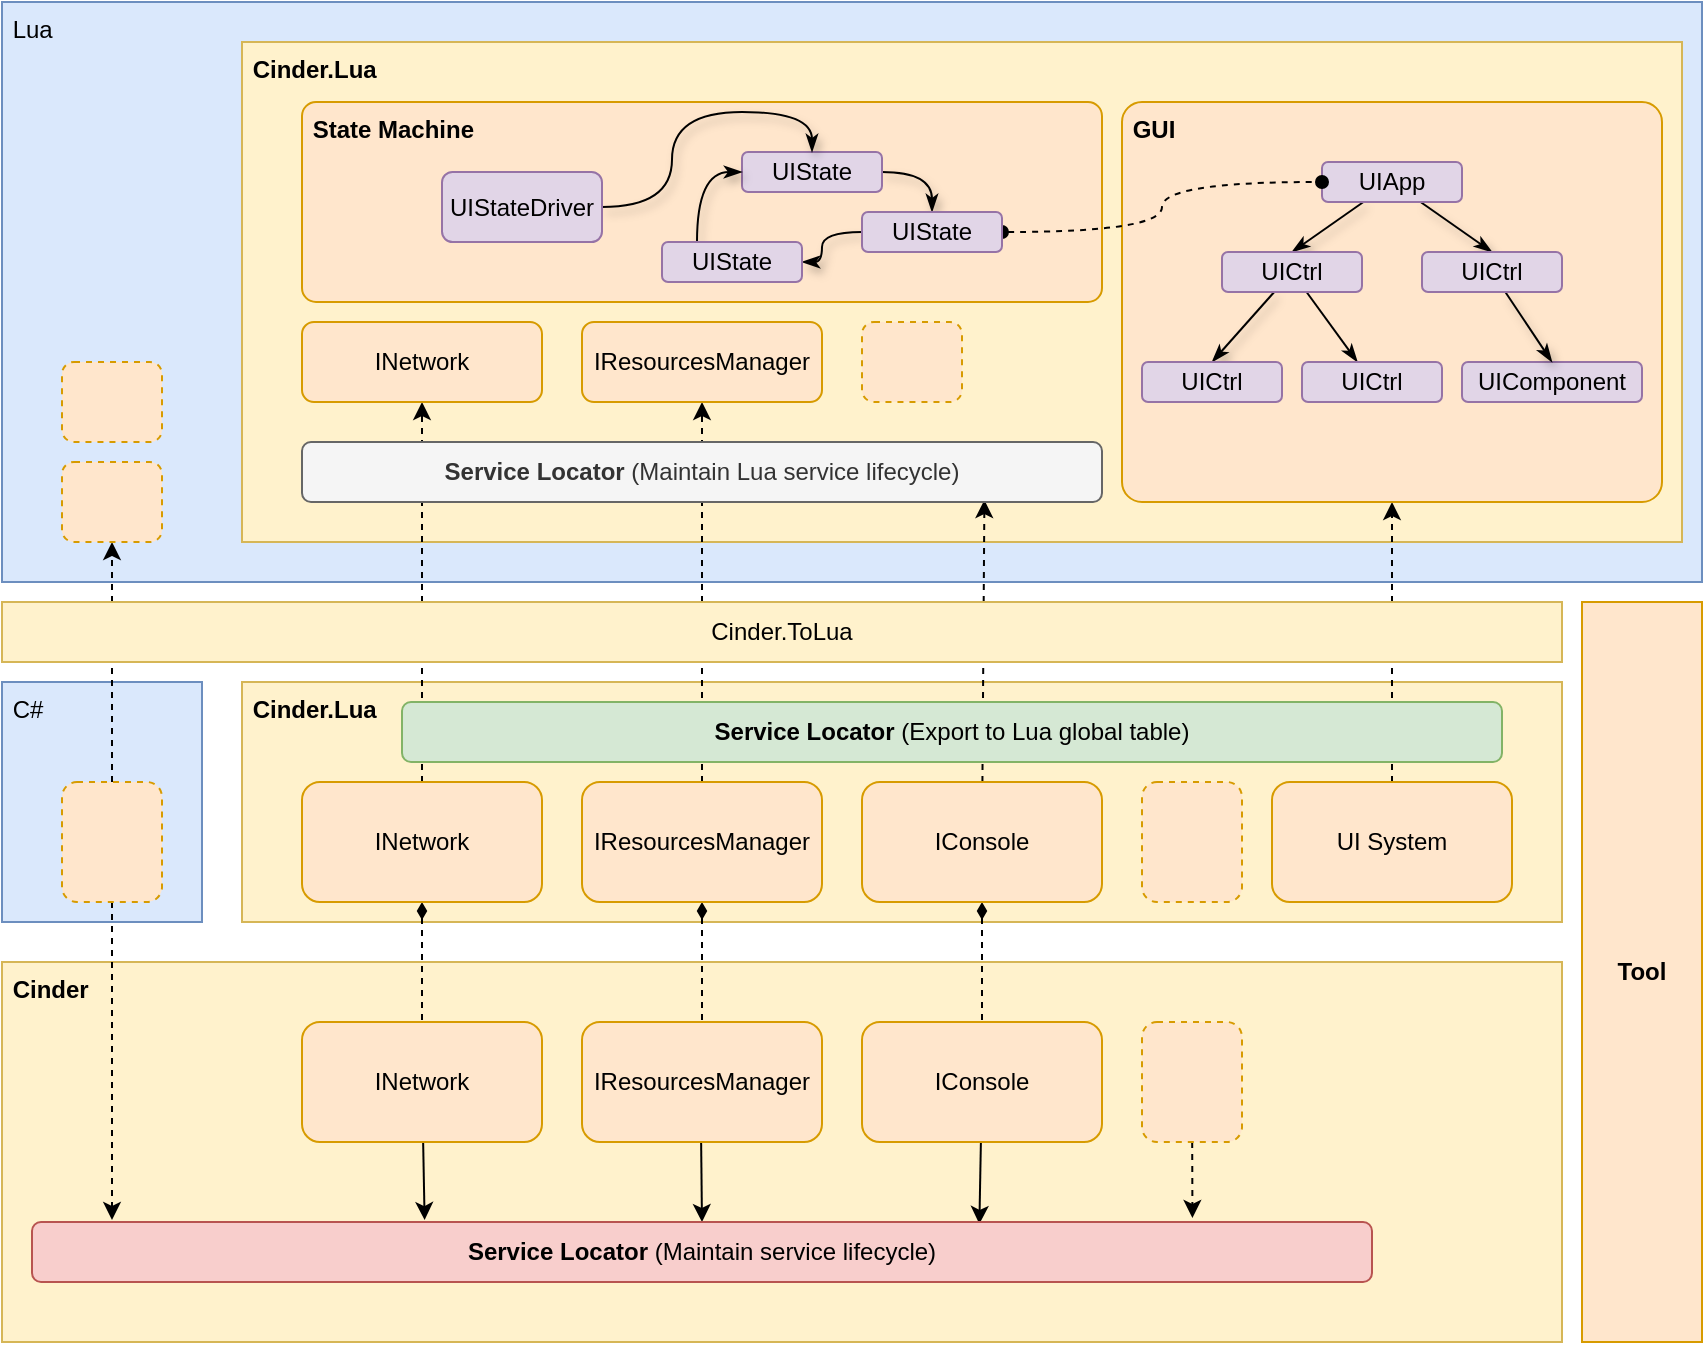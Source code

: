 <mxfile version="13.0.3" type="device"><diagram id="6hGFLwfOUW9BJ-s0fimq" name="Page-1"><mxGraphModel dx="1913" dy="1975" grid="1" gridSize="10" guides="0" tooltips="1" connect="1" arrows="1" fold="1" page="1" pageScale="1" pageWidth="827" pageHeight="1169" math="0" shadow="0"><root><mxCell id="0"/><mxCell id="1" parent="0"/><mxCell id="24" value="&amp;nbsp;C#" style="rounded=0;whiteSpace=wrap;html=1;align=left;fillColor=#dae8fc;strokeColor=#6c8ebf;fontColor=#000000;verticalAlign=top;" parent="1" vertex="1"><mxGeometry x="-40" y="240" width="100" height="120" as="geometry"/></mxCell><mxCell id="25" value="&amp;nbsp;Lua" style="rounded=0;whiteSpace=wrap;html=1;align=left;fillColor=#dae8fc;strokeColor=#6c8ebf;fontColor=#000000;verticalAlign=top;" parent="1" vertex="1"><mxGeometry x="-40" y="-100" width="850" height="290" as="geometry"/></mxCell><mxCell id="68" value="&amp;nbsp;Cinder.Lua" style="rounded=0;whiteSpace=wrap;html=1;align=left;verticalAlign=top;fillColor=#fff2cc;strokeColor=#d6b656;fontColor=#000000;fontStyle=1" parent="1" vertex="1"><mxGeometry x="80" y="-80" width="720" height="250" as="geometry"/></mxCell><mxCell id="3" value="&amp;nbsp;Cinder" style="rounded=0;whiteSpace=wrap;html=1;align=left;verticalAlign=top;fillColor=#fff2cc;strokeColor=#d6b656;fontColor=#000000;fontStyle=1" parent="1" vertex="1"><mxGeometry x="-40" y="380" width="780" height="190" as="geometry"/></mxCell><mxCell id="15" style="rounded=0;orthogonalLoop=1;jettySize=auto;html=1;strokeColor=#000000;entryX=0.293;entryY=-0.033;entryDx=0;entryDy=0;entryPerimeter=0;" parent="1" source="4" target="14" edge="1"><mxGeometry relative="1" as="geometry"><mxPoint x="165" y="512" as="targetPoint"/></mxGeometry></mxCell><mxCell id="4" value="INetwork" style="rounded=1;whiteSpace=wrap;html=1;align=center;fillColor=#ffe6cc;strokeColor=#d79b00;fontColor=#000000;" parent="1" vertex="1"><mxGeometry x="110" y="410" width="120" height="60" as="geometry"/></mxCell><mxCell id="18" style="rounded=0;orthogonalLoop=1;jettySize=auto;html=1;entryX=0.5;entryY=0;entryDx=0;entryDy=0;strokeColor=#000000;" parent="1" target="14" edge="1"><mxGeometry relative="1" as="geometry"><mxPoint x="309.565" y="470" as="sourcePoint"/><mxPoint x="308.97" y="510.99" as="targetPoint"/></mxGeometry></mxCell><mxCell id="5" value="IResourcesManager" style="rounded=1;whiteSpace=wrap;html=1;align=center;fillColor=#ffe6cc;strokeColor=#d79b00;fontColor=#000000;" parent="1" vertex="1"><mxGeometry x="250" y="410" width="120" height="60" as="geometry"/></mxCell><mxCell id="19" style="rounded=0;orthogonalLoop=1;jettySize=auto;html=1;strokeColor=#000000;entryX=0.707;entryY=0.033;entryDx=0;entryDy=0;entryPerimeter=0;" parent="1" source="6" target="14" edge="1"><mxGeometry relative="1" as="geometry"><mxPoint x="455" y="508" as="targetPoint"/></mxGeometry></mxCell><mxCell id="6" value="IConsole" style="rounded=1;whiteSpace=wrap;html=1;align=center;fillColor=#ffe6cc;strokeColor=#d79b00;fontColor=#000000;" parent="1" vertex="1"><mxGeometry x="390" y="410" width="120" height="60" as="geometry"/></mxCell><mxCell id="20" style="rounded=0;orthogonalLoop=1;jettySize=auto;html=1;dashed=1;strokeColor=#000000;entryX=0.866;entryY=-0.067;entryDx=0;entryDy=0;entryPerimeter=0;" parent="1" source="7" target="14" edge="1"><mxGeometry relative="1" as="geometry"/></mxCell><mxCell id="7" value="" style="rounded=1;whiteSpace=wrap;html=1;align=center;dashed=1;fillColor=#ffe6cc;strokeColor=#d79b00;fontColor=#000000;" parent="1" vertex="1"><mxGeometry x="530" y="410" width="50" height="60" as="geometry"/></mxCell><mxCell id="9" value="&amp;nbsp;Cinder.Lua" style="rounded=0;whiteSpace=wrap;html=1;align=left;verticalAlign=top;fillColor=#fff2cc;strokeColor=#d6b656;fontColor=#000000;fontStyle=1" parent="1" vertex="1"><mxGeometry x="80" y="240" width="660" height="120" as="geometry"/></mxCell><mxCell id="21" style="edgeStyle=orthogonalEdgeStyle;rounded=0;orthogonalLoop=1;jettySize=auto;html=1;entryX=0.5;entryY=0;entryDx=0;entryDy=0;dashed=1;strokeColor=#000000;startArrow=diamondThin;startFill=1;endArrow=none;endFill=0;" parent="1" source="10" target="4" edge="1"><mxGeometry relative="1" as="geometry"/></mxCell><mxCell id="28" style="rounded=0;orthogonalLoop=1;jettySize=auto;html=1;entryX=0.5;entryY=1;entryDx=0;entryDy=0;dashed=1;strokeColor=#000000;labelBorderColor=#FFFFFF;" parent="1" source="10" target="37" edge="1"><mxGeometry relative="1" as="geometry"/></mxCell><mxCell id="10" value="INetwork" style="rounded=1;whiteSpace=wrap;html=1;align=center;fillColor=#ffe6cc;strokeColor=#d79b00;fontColor=#000000;" parent="1" vertex="1"><mxGeometry x="110" y="290" width="120" height="60" as="geometry"/></mxCell><mxCell id="22" style="edgeStyle=orthogonalEdgeStyle;rounded=0;orthogonalLoop=1;jettySize=auto;html=1;dashed=1;strokeColor=#000000;endArrow=none;endFill=0;startArrow=diamondThin;startFill=1;" parent="1" source="11" target="5" edge="1"><mxGeometry relative="1" as="geometry"/></mxCell><mxCell id="34" style="edgeStyle=none;rounded=0;orthogonalLoop=1;jettySize=auto;html=1;entryX=0.5;entryY=1;entryDx=0;entryDy=0;dashed=1;strokeColor=#000000;" parent="1" source="11" target="38" edge="1"><mxGeometry relative="1" as="geometry"/></mxCell><mxCell id="11" value="IResourcesManager" style="rounded=1;whiteSpace=wrap;html=1;align=center;fillColor=#ffe6cc;strokeColor=#d79b00;fontColor=#000000;labelBackgroundColor=none;" parent="1" vertex="1"><mxGeometry x="250" y="290" width="120" height="60" as="geometry"/></mxCell><mxCell id="23" style="edgeStyle=orthogonalEdgeStyle;rounded=0;orthogonalLoop=1;jettySize=auto;html=1;entryX=0.5;entryY=0;entryDx=0;entryDy=0;dashed=1;strokeColor=#000000;endArrow=none;endFill=0;startArrow=diamondThin;startFill=1;" parent="1" source="12" target="6" edge="1"><mxGeometry relative="1" as="geometry"/></mxCell><mxCell id="32" style="edgeStyle=none;rounded=0;orthogonalLoop=1;jettySize=auto;html=1;entryX=0.853;entryY=0.967;entryDx=0;entryDy=0;dashed=1;strokeColor=#000000;entryPerimeter=0;" parent="1" source="12" target="50" edge="1"><mxGeometry relative="1" as="geometry"><mxPoint x="450" y="160" as="targetPoint"/></mxGeometry></mxCell><mxCell id="12" value="IConsole" style="rounded=1;whiteSpace=wrap;html=1;align=center;fillColor=#ffe6cc;strokeColor=#d79b00;fontColor=#000000;" parent="1" vertex="1"><mxGeometry x="390" y="290" width="120" height="60" as="geometry"/></mxCell><mxCell id="33" style="edgeStyle=none;rounded=0;orthogonalLoop=1;jettySize=auto;html=1;entryX=0.5;entryY=1;entryDx=0;entryDy=0;dashed=1;strokeColor=#000000;" parent="1" source="13" target="36" edge="1"><mxGeometry relative="1" as="geometry"/></mxCell><mxCell id="13" value="UI System" style="rounded=1;whiteSpace=wrap;html=1;align=center;fillColor=#ffe6cc;strokeColor=#d79b00;fontColor=#000000;" parent="1" vertex="1"><mxGeometry x="595" y="290" width="120" height="60" as="geometry"/></mxCell><mxCell id="14" value="Service Locator&amp;nbsp;&lt;span style=&quot;font-weight: normal&quot;&gt;(Maintain service lifecycle)&lt;/span&gt;" style="rounded=1;whiteSpace=wrap;html=1;align=center;fillColor=#f8cecc;strokeColor=#b85450;fontColor=#000000;fontStyle=1" parent="1" vertex="1"><mxGeometry x="-25" y="510" width="670" height="30" as="geometry"/></mxCell><mxCell id="27" style="rounded=0;orthogonalLoop=1;jettySize=auto;html=1;exitX=0.5;exitY=1;exitDx=0;exitDy=0;strokeColor=#000000;dashed=1;" parent="1" source="49" edge="1"><mxGeometry relative="1" as="geometry"><mxPoint x="15" y="509" as="targetPoint"/></mxGeometry></mxCell><mxCell id="7AV0UMH8qS-bA4AN7hqb-70" style="rounded=0;orthogonalLoop=1;jettySize=auto;html=1;entryX=0.5;entryY=1;entryDx=0;entryDy=0;dashed=1;exitX=0.5;exitY=0;exitDx=0;exitDy=0;" edge="1" parent="1" source="49" target="69"><mxGeometry relative="1" as="geometry"/></mxCell><mxCell id="26" value="" style="rounded=1;whiteSpace=wrap;html=1;align=center;dashed=1;fillColor=#ffe6cc;strokeColor=#d79b00;fontColor=#000000;" parent="1" vertex="1"><mxGeometry x="530" y="290" width="50" height="60" as="geometry"/></mxCell><mxCell id="35" value="Service Locator &lt;span style=&quot;font-weight: normal&quot;&gt;(Export to Lua global table)&lt;/span&gt;" style="rounded=1;whiteSpace=wrap;html=1;align=center;fillColor=#d5e8d4;strokeColor=#82b366;fontColor=#000000;fontStyle=1" parent="1" vertex="1"><mxGeometry x="160" y="250" width="550" height="30" as="geometry"/></mxCell><mxCell id="36" value="&amp;nbsp;GUI" style="rounded=1;whiteSpace=wrap;html=1;align=left;fillColor=#ffe6cc;strokeColor=#d79b00;fontColor=#000000;verticalAlign=top;arcSize=5;fontStyle=1" parent="1" vertex="1"><mxGeometry x="520" y="-50" width="270" height="200" as="geometry"/></mxCell><mxCell id="37" value="INetwork" style="rounded=1;whiteSpace=wrap;html=1;align=center;fillColor=#ffe6cc;strokeColor=#d79b00;fontColor=#000000;" parent="1" vertex="1"><mxGeometry x="110" y="60" width="120" height="40" as="geometry"/></mxCell><mxCell id="38" value="IResourcesManager" style="rounded=1;whiteSpace=wrap;html=1;align=center;fillColor=#ffe6cc;strokeColor=#d79b00;fontColor=#000000;" parent="1" vertex="1"><mxGeometry x="250" y="60" width="120" height="40" as="geometry"/></mxCell><mxCell id="62" style="rounded=0;orthogonalLoop=1;jettySize=auto;html=1;entryX=0.5;entryY=0;entryDx=0;entryDy=0;shadow=1;startArrow=none;startFill=0;endArrow=classicThin;endFill=1;strokeColor=#000000;fontColor=#000000;" parent="1" source="40" target="41" edge="1"><mxGeometry relative="1" as="geometry"/></mxCell><mxCell id="63" style="edgeStyle=none;rounded=0;orthogonalLoop=1;jettySize=auto;html=1;shadow=1;startArrow=none;startFill=0;endArrow=classicThin;endFill=1;strokeColor=#000000;fontColor=#000000;entryX=0.5;entryY=0;entryDx=0;entryDy=0;" parent="1" source="40" target="61" edge="1"><mxGeometry relative="1" as="geometry"/></mxCell><mxCell id="40" value="UIApp" style="rounded=1;whiteSpace=wrap;html=1;labelBackgroundColor=none;align=center;fillColor=#e1d5e7;strokeColor=#9673a6;fontColor=#000000;" parent="1" vertex="1"><mxGeometry x="620" y="-20" width="70" height="20" as="geometry"/></mxCell><mxCell id="66" style="edgeStyle=none;rounded=0;orthogonalLoop=1;jettySize=auto;html=1;entryX=0.5;entryY=0;entryDx=0;entryDy=0;shadow=1;startArrow=none;startFill=0;endArrow=classicThin;endFill=1;strokeColor=#000000;fontColor=#000000;" parent="1" source="41" target="65" edge="1"><mxGeometry relative="1" as="geometry"/></mxCell><mxCell id="7AV0UMH8qS-bA4AN7hqb-73" style="rounded=0;orthogonalLoop=1;jettySize=auto;html=1;startArrow=none;startFill=0;endArrow=classicThin;endFill=1;" edge="1" parent="1" source="41" target="7AV0UMH8qS-bA4AN7hqb-72"><mxGeometry relative="1" as="geometry"/></mxCell><mxCell id="41" value="UICtrl" style="rounded=1;whiteSpace=wrap;html=1;labelBackgroundColor=none;align=center;fillColor=#e1d5e7;strokeColor=#9673a6;fontColor=#000000;" parent="1" vertex="1"><mxGeometry x="570" y="25" width="70" height="20" as="geometry"/></mxCell><mxCell id="42" value="UIComponent" style="rounded=1;whiteSpace=wrap;html=1;labelBackgroundColor=none;align=center;fillColor=#e1d5e7;strokeColor=#9673a6;fontColor=#000000;" parent="1" vertex="1"><mxGeometry x="690" y="80" width="90" height="20" as="geometry"/></mxCell><mxCell id="43" value="&amp;nbsp;State Machine" style="rounded=1;whiteSpace=wrap;html=1;align=left;fillColor=#ffe6cc;strokeColor=#d79b00;fontColor=#000000;verticalAlign=top;arcSize=7;fontStyle=1" parent="1" vertex="1"><mxGeometry x="110" y="-50" width="400" height="100" as="geometry"/></mxCell><mxCell id="56" style="edgeStyle=orthogonalEdgeStyle;rounded=0;orthogonalLoop=1;jettySize=auto;html=1;entryX=0.5;entryY=0;entryDx=0;entryDy=0;shadow=1;startArrow=none;startFill=0;endArrow=classicThin;endFill=1;strokeColor=#000000;fontColor=#000000;curved=1;exitX=1;exitY=0.5;exitDx=0;exitDy=0;" parent="1" source="44" target="51" edge="1"><mxGeometry relative="1" as="geometry"/></mxCell><mxCell id="44" value="UIState" style="rounded=1;whiteSpace=wrap;html=1;labelBackgroundColor=none;align=center;fillColor=#e1d5e7;strokeColor=#9673a6;fontColor=#000000;" parent="1" vertex="1"><mxGeometry x="330" y="-25" width="70" height="20" as="geometry"/></mxCell><mxCell id="59" style="edgeStyle=orthogonalEdgeStyle;curved=1;rounded=0;orthogonalLoop=1;jettySize=auto;html=1;entryX=0.5;entryY=0;entryDx=0;entryDy=0;shadow=1;startArrow=none;startFill=0;endArrow=classicThin;endFill=1;strokeColor=#000000;fontColor=#000000;exitX=1;exitY=0.5;exitDx=0;exitDy=0;" parent="1" source="45" target="44" edge="1"><mxGeometry relative="1" as="geometry"/></mxCell><mxCell id="45" value="UIStateDriver" style="rounded=1;whiteSpace=wrap;html=1;labelBackgroundColor=none;align=center;fillColor=#e1d5e7;strokeColor=#9673a6;fontColor=#000000;" parent="1" vertex="1"><mxGeometry x="180" y="-15" width="80" height="35" as="geometry"/></mxCell><mxCell id="48" value="" style="rounded=1;whiteSpace=wrap;html=1;align=center;dashed=1;fillColor=#ffe6cc;strokeColor=#d79b00;fontColor=#000000;" parent="1" vertex="1"><mxGeometry x="390" y="60" width="50" height="40" as="geometry"/></mxCell><mxCell id="49" value="" style="rounded=1;whiteSpace=wrap;html=1;align=center;dashed=1;fillColor=#ffe6cc;strokeColor=#d79b00;fontColor=#000000;" parent="1" vertex="1"><mxGeometry x="-10" y="290" width="50" height="60" as="geometry"/></mxCell><mxCell id="50" value="Service Locator &lt;span style=&quot;font-weight: normal&quot;&gt;(Maintain Lua service lifecycle)&lt;/span&gt;" style="rounded=1;whiteSpace=wrap;html=1;align=center;fillColor=#f5f5f5;strokeColor=#666666;fontColor=#333333;labelBackgroundColor=none;labelBorderColor=none;fontStyle=1" parent="1" vertex="1"><mxGeometry x="110" y="120" width="400" height="30" as="geometry"/></mxCell><mxCell id="57" style="edgeStyle=orthogonalEdgeStyle;curved=1;rounded=0;orthogonalLoop=1;jettySize=auto;html=1;entryX=1;entryY=0.5;entryDx=0;entryDy=0;shadow=1;startArrow=none;startFill=0;endArrow=classicThin;endFill=1;strokeColor=#000000;fontColor=#000000;exitX=0;exitY=0.5;exitDx=0;exitDy=0;" parent="1" source="51" target="52" edge="1"><mxGeometry relative="1" as="geometry"><Array as="points"><mxPoint x="370" y="15"/><mxPoint x="370" y="30"/></Array></mxGeometry></mxCell><mxCell id="7AV0UMH8qS-bA4AN7hqb-71" style="edgeStyle=orthogonalEdgeStyle;rounded=0;orthogonalLoop=1;jettySize=auto;html=1;entryX=0;entryY=0.5;entryDx=0;entryDy=0;dashed=1;curved=1;endArrow=oval;endFill=1;startArrow=oval;startFill=1;" edge="1" parent="1" source="51" target="40"><mxGeometry relative="1" as="geometry"/></mxCell><mxCell id="51" value="UIState" style="rounded=1;whiteSpace=wrap;html=1;labelBackgroundColor=none;align=center;fillColor=#e1d5e7;strokeColor=#9673a6;fontColor=#000000;" parent="1" vertex="1"><mxGeometry x="390" y="5" width="70" height="20" as="geometry"/></mxCell><mxCell id="58" style="edgeStyle=orthogonalEdgeStyle;curved=1;rounded=0;orthogonalLoop=1;jettySize=auto;html=1;entryX=0;entryY=0.5;entryDx=0;entryDy=0;shadow=1;startArrow=none;startFill=0;endArrow=classicThin;endFill=1;strokeColor=#000000;fontColor=#000000;exitX=0.25;exitY=0;exitDx=0;exitDy=0;" parent="1" source="52" target="44" edge="1"><mxGeometry relative="1" as="geometry"/></mxCell><mxCell id="52" value="UIState" style="rounded=1;whiteSpace=wrap;html=1;labelBackgroundColor=none;align=center;fillColor=#e1d5e7;strokeColor=#9673a6;fontColor=#000000;" parent="1" vertex="1"><mxGeometry x="290" y="20" width="70" height="20" as="geometry"/></mxCell><mxCell id="55" style="edgeStyle=none;rounded=0;orthogonalLoop=1;jettySize=auto;html=1;exitX=0.25;exitY=0;exitDx=0;exitDy=0;shadow=1;startArrow=diamondThin;startFill=1;endArrow=none;endFill=0;strokeColor=#000000;fontColor=#000000;" parent="1" source="52" target="52" edge="1"><mxGeometry relative="1" as="geometry"/></mxCell><mxCell id="64" style="edgeStyle=none;rounded=0;orthogonalLoop=1;jettySize=auto;html=1;entryX=0.5;entryY=0;entryDx=0;entryDy=0;shadow=1;startArrow=none;startFill=0;endArrow=classicThin;endFill=1;strokeColor=#000000;fontColor=#000000;" parent="1" source="61" target="42" edge="1"><mxGeometry relative="1" as="geometry"/></mxCell><mxCell id="61" value="UICtrl" style="rounded=1;whiteSpace=wrap;html=1;labelBackgroundColor=none;align=center;fillColor=#e1d5e7;strokeColor=#9673a6;fontColor=#000000;" parent="1" vertex="1"><mxGeometry x="670" y="25" width="70" height="20" as="geometry"/></mxCell><mxCell id="65" value="UICtrl" style="rounded=1;whiteSpace=wrap;html=1;labelBackgroundColor=none;align=center;fillColor=#e1d5e7;strokeColor=#9673a6;fontColor=#000000;" parent="1" vertex="1"><mxGeometry x="530" y="80" width="70" height="20" as="geometry"/></mxCell><mxCell id="8" value="Cinder.ToLua" style="rounded=0;whiteSpace=wrap;html=1;align=center;fillColor=#fff2cc;strokeColor=#d6b656;fontColor=#000000;" parent="1" vertex="1"><mxGeometry x="-40" y="200" width="780" height="30" as="geometry"/></mxCell><mxCell id="67" value="Tool" style="rounded=0;whiteSpace=wrap;html=1;labelBackgroundColor=none;align=center;fillColor=#ffe6cc;strokeColor=#d79b00;horizontal=1;fontColor=#000000;fontStyle=1" parent="1" vertex="1"><mxGeometry x="750" y="200" width="60" height="370" as="geometry"/></mxCell><mxCell id="69" value="" style="rounded=1;whiteSpace=wrap;html=1;align=center;dashed=1;fillColor=#ffe6cc;strokeColor=#d79b00;fontColor=#000000;" parent="1" vertex="1"><mxGeometry x="-10" y="130" width="50" height="40" as="geometry"/></mxCell><mxCell id="70" value="" style="rounded=1;whiteSpace=wrap;html=1;align=center;dashed=1;fillColor=#ffe6cc;strokeColor=#d79b00;fontColor=#000000;" parent="1" vertex="1"><mxGeometry x="-10" y="80" width="50" height="40" as="geometry"/></mxCell><mxCell id="7AV0UMH8qS-bA4AN7hqb-72" value="UICtrl" style="rounded=1;whiteSpace=wrap;html=1;labelBackgroundColor=none;align=center;fillColor=#e1d5e7;strokeColor=#9673a6;fontColor=#000000;" vertex="1" parent="1"><mxGeometry x="610" y="80" width="70" height="20" as="geometry"/></mxCell></root></mxGraphModel></diagram></mxfile>